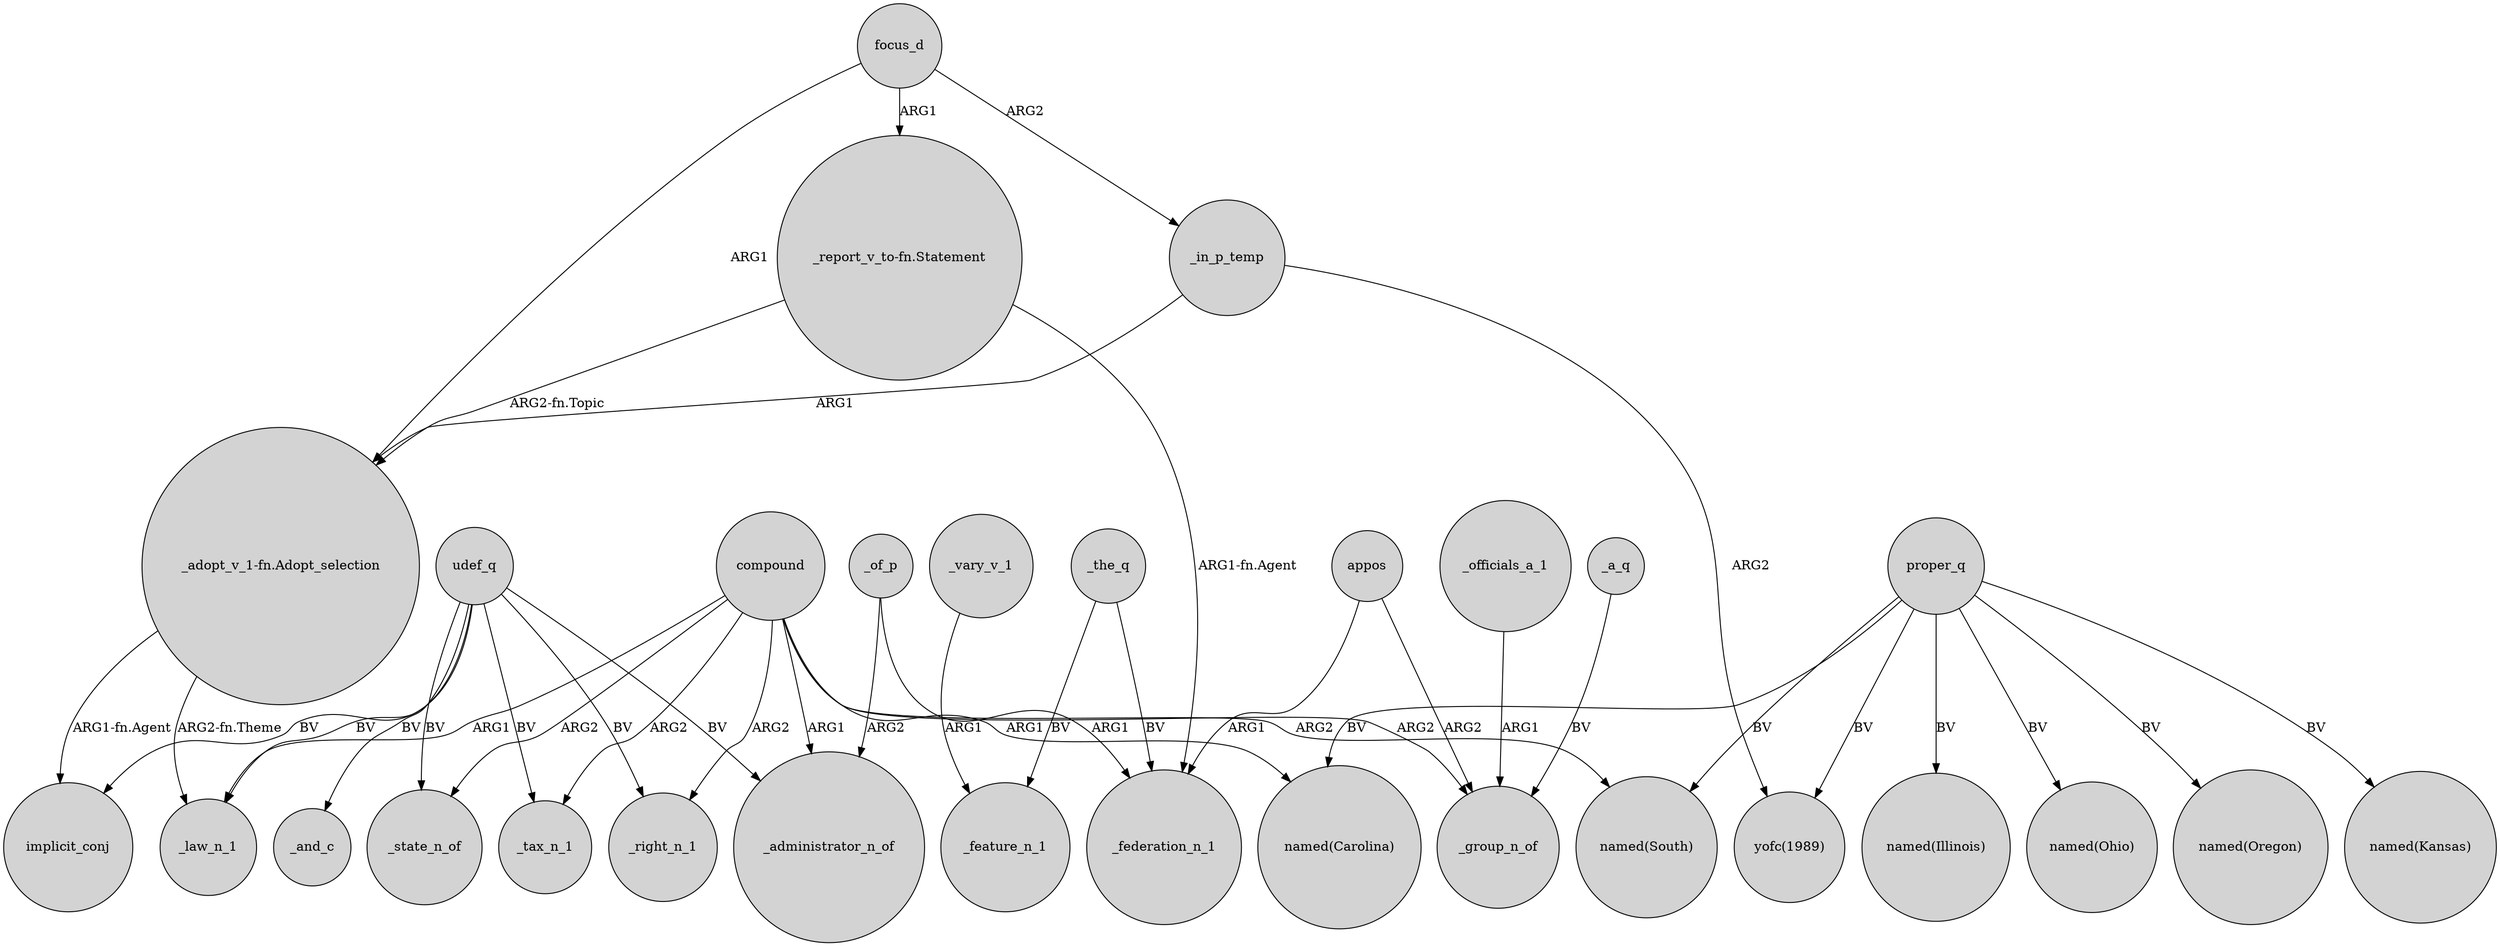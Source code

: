 digraph {
	node [shape=circle style=filled]
	_of_p -> _administrator_n_of [label=ARG2]
	_in_p_temp -> "yofc(1989)" [label=ARG2]
	compound -> "named(South)" [label=ARG2]
	focus_d -> "_report_v_to-fn.Statement" [label=ARG1]
	focus_d -> _in_p_temp [label=ARG2]
	"_adopt_v_1-fn.Adopt_selection" -> _law_n_1 [label="ARG2-fn.Theme"]
	_the_q -> _federation_n_1 [label=BV]
	udef_q -> _state_n_of [label=BV]
	"_report_v_to-fn.Statement" -> _federation_n_1 [label="ARG1-fn.Agent"]
	"_adopt_v_1-fn.Adopt_selection" -> implicit_conj [label="ARG1-fn.Agent"]
	compound -> _state_n_of [label=ARG2]
	udef_q -> _law_n_1 [label=BV]
	proper_q -> "named(Illinois)" [label=BV]
	compound -> _administrator_n_of [label=ARG1]
	udef_q -> implicit_conj [label=BV]
	proper_q -> "named(Ohio)" [label=BV]
	proper_q -> "yofc(1989)" [label=BV]
	compound -> _right_n_1 [label=ARG2]
	_vary_v_1 -> _feature_n_1 [label=ARG1]
	udef_q -> _tax_n_1 [label=BV]
	udef_q -> _right_n_1 [label=BV]
	appos -> _federation_n_1 [label=ARG1]
	appos -> _group_n_of [label=ARG2]
	proper_q -> "named(Oregon)" [label=BV]
	compound -> "named(Carolina)" [label=ARG1]
	proper_q -> "named(Kansas)" [label=BV]
	focus_d -> "_adopt_v_1-fn.Adopt_selection" [label=ARG1]
	_a_q -> _group_n_of [label=BV]
	compound -> _law_n_1 [label=ARG1]
	compound -> _tax_n_1 [label=ARG2]
	proper_q -> "named(Carolina)" [label=BV]
	udef_q -> _administrator_n_of [label=BV]
	udef_q -> _and_c [label=BV]
	proper_q -> "named(South)" [label=BV]
	_in_p_temp -> "_adopt_v_1-fn.Adopt_selection" [label=ARG1]
	_of_p -> _federation_n_1 [label=ARG1]
	_officials_a_1 -> _group_n_of [label=ARG1]
	"_report_v_to-fn.Statement" -> "_adopt_v_1-fn.Adopt_selection" [label="ARG2-fn.Topic"]
	_the_q -> _feature_n_1 [label=BV]
	compound -> _group_n_of [label=ARG2]
}
